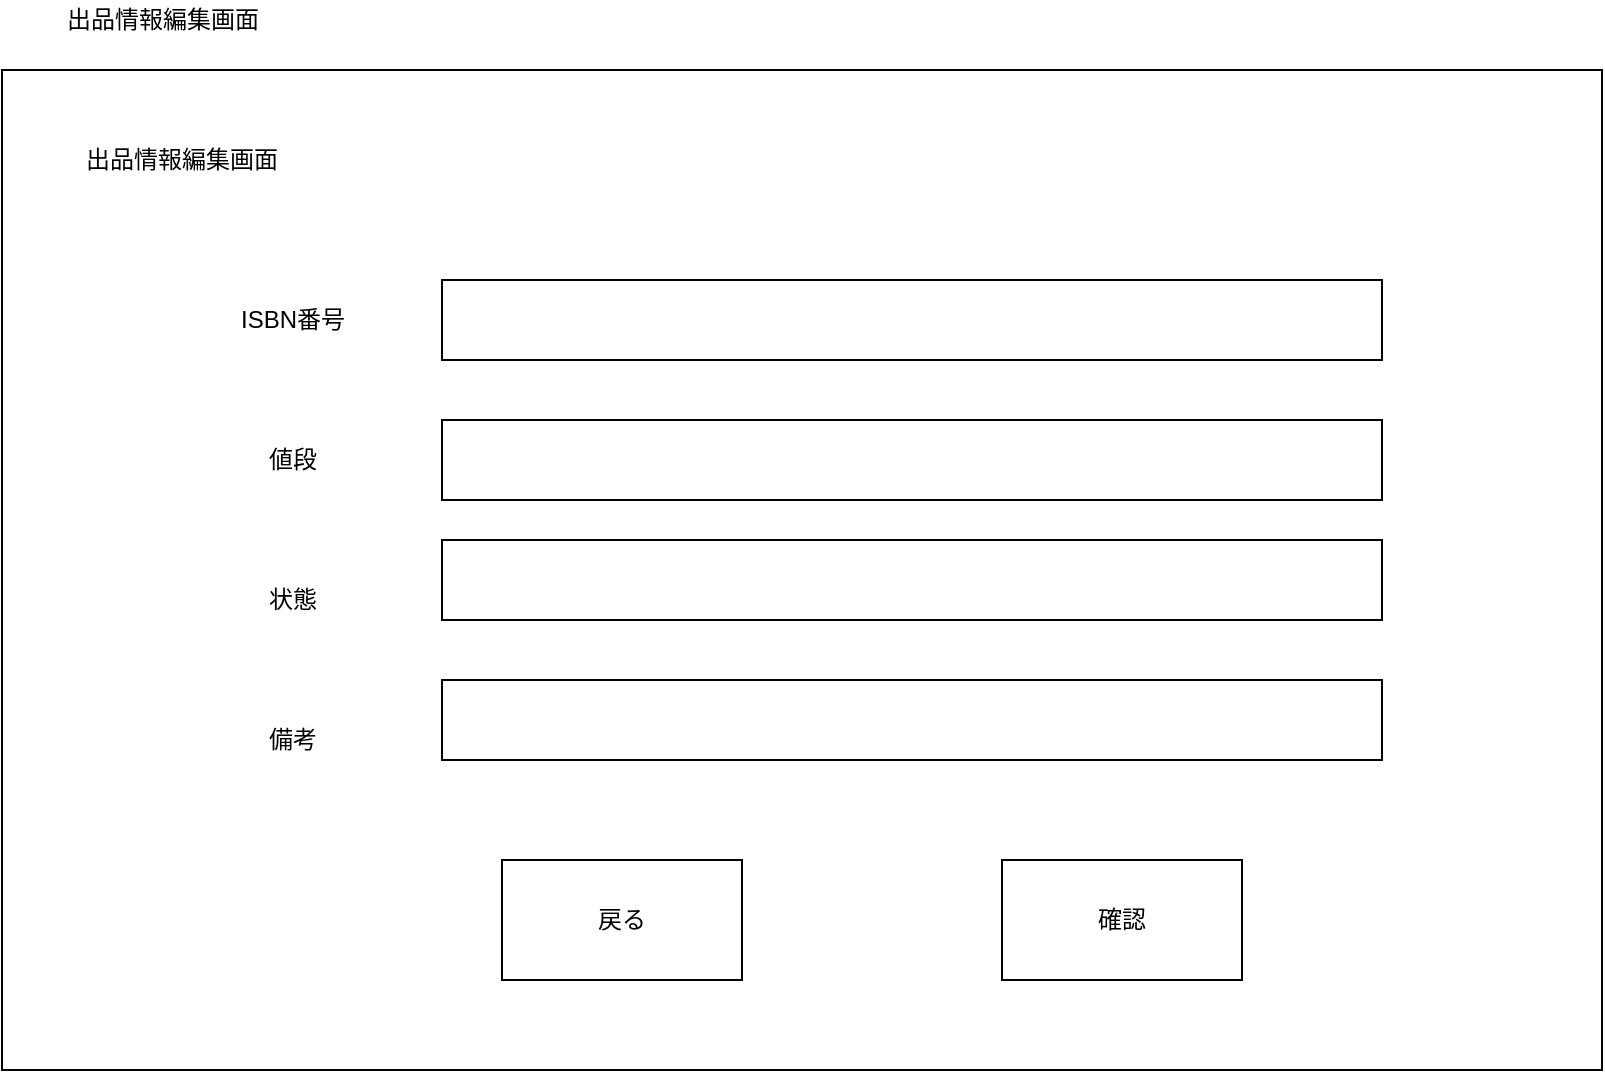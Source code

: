 <mxfile version="18.0.6" type="device"><diagram id="bMVw7neiRp5LTMZPZpmS" name="ページ1"><mxGraphModel dx="868" dy="553" grid="1" gridSize="10" guides="1" tooltips="1" connect="1" arrows="1" fold="1" page="1" pageScale="1" pageWidth="827" pageHeight="1169" math="0" shadow="0"><root><mxCell id="0"/><mxCell id="1" parent="0"/><mxCell id="SzMgU27jByY5J2OpoMd1-1" value="出品情報編集画面" style="text;html=1;align=center;verticalAlign=middle;resizable=0;points=[];autosize=1;strokeColor=none;fillColor=none;" parent="1" vertex="1"><mxGeometry x="45" y="50" width="110" height="20" as="geometry"/></mxCell><mxCell id="SzMgU27jByY5J2OpoMd1-2" value="" style="rounded=0;whiteSpace=wrap;html=1;" parent="1" vertex="1"><mxGeometry x="20" y="85" width="800" height="500" as="geometry"/></mxCell><mxCell id="SzMgU27jByY5J2OpoMd1-3" value="出品情報編集画面" style="rounded=0;whiteSpace=wrap;html=1;strokeColor=none;" parent="1" vertex="1"><mxGeometry x="50" y="100" width="120" height="60" as="geometry"/></mxCell><mxCell id="SzMgU27jByY5J2OpoMd1-37" value="" style="rounded=0;whiteSpace=wrap;html=1;shadow=0;" parent="1" vertex="1"><mxGeometry x="240" y="190" width="470" height="40" as="geometry"/></mxCell><mxCell id="SzMgU27jByY5J2OpoMd1-38" value="" style="rounded=0;whiteSpace=wrap;html=1;shadow=0;" parent="1" vertex="1"><mxGeometry x="240" y="260" width="470" height="40" as="geometry"/></mxCell><mxCell id="SzMgU27jByY5J2OpoMd1-39" value="" style="rounded=0;whiteSpace=wrap;html=1;shadow=0;" parent="1" vertex="1"><mxGeometry x="240" y="320" width="470" height="40" as="geometry"/></mxCell><mxCell id="SzMgU27jByY5J2OpoMd1-40" value="" style="rounded=0;whiteSpace=wrap;html=1;shadow=0;" parent="1" vertex="1"><mxGeometry x="240" y="390" width="470" height="40" as="geometry"/></mxCell><mxCell id="SzMgU27jByY5J2OpoMd1-41" value="備考" style="text;html=1;align=center;verticalAlign=middle;resizable=0;points=[];autosize=1;strokeColor=none;fillColor=none;" parent="1" vertex="1"><mxGeometry x="145" y="410" width="40" height="20" as="geometry"/></mxCell><mxCell id="SzMgU27jByY5J2OpoMd1-42" value="値段" style="text;html=1;align=center;verticalAlign=middle;resizable=0;points=[];autosize=1;strokeColor=none;fillColor=none;" parent="1" vertex="1"><mxGeometry x="145" y="270" width="40" height="20" as="geometry"/></mxCell><mxCell id="SzMgU27jByY5J2OpoMd1-43" value="状態" style="text;html=1;align=center;verticalAlign=middle;resizable=0;points=[];autosize=1;strokeColor=none;fillColor=none;" parent="1" vertex="1"><mxGeometry x="145" y="340" width="40" height="20" as="geometry"/></mxCell><mxCell id="SzMgU27jByY5J2OpoMd1-44" value="ISBN番号" style="text;html=1;align=center;verticalAlign=middle;resizable=0;points=[];autosize=1;strokeColor=none;fillColor=none;" parent="1" vertex="1"><mxGeometry x="130" y="200" width="70" height="20" as="geometry"/></mxCell><mxCell id="SzMgU27jByY5J2OpoMd1-45" value="確認" style="rounded=0;whiteSpace=wrap;html=1;shadow=0;" parent="1" vertex="1"><mxGeometry x="520" y="480" width="120" height="60" as="geometry"/></mxCell><mxCell id="OzsXnkEHG1VCFVIs55IZ-2" value="戻る" style="rounded=0;whiteSpace=wrap;html=1;" parent="1" vertex="1"><mxGeometry x="270" y="480" width="120" height="60" as="geometry"/></mxCell></root></mxGraphModel></diagram></mxfile>